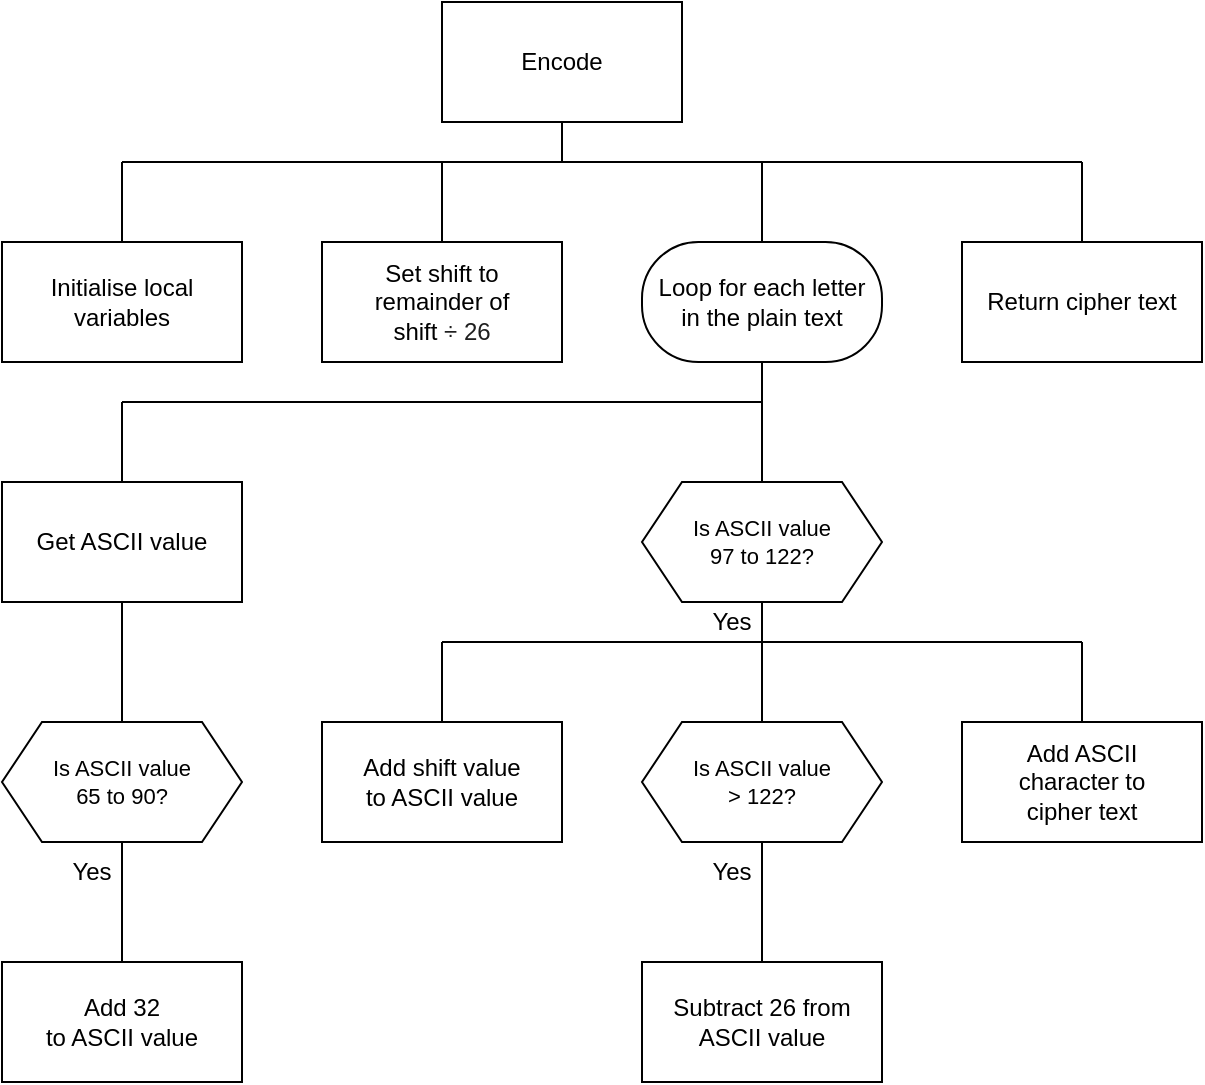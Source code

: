 <mxfile version="24.7.8" pages="4">
  <diagram id="4mQql27QQEsrqSH7kSeR" name="sd">
    <mxGraphModel dx="869" dy="664" grid="1" gridSize="10" guides="1" tooltips="1" connect="1" arrows="1" fold="1" page="1" pageScale="1" pageWidth="1169" pageHeight="827" math="0" shadow="0">
      <root>
        <mxCell id="0" />
        <mxCell id="1" parent="0" />
        <mxCell id="PnTi4dvMfxkBQY3S4DTA-23" style="edgeStyle=orthogonalEdgeStyle;shape=connector;rounded=0;orthogonalLoop=1;jettySize=auto;html=1;labelBackgroundColor=default;strokeColor=default;fontFamily=Helvetica;fontSize=11;fontColor=default;startArrow=none;startFill=0;endArrow=none;endFill=0;" parent="1" source="l5bLHaL3Zh3C_KpgQLBv-1" edge="1">
          <mxGeometry relative="1" as="geometry">
            <mxPoint x="440" y="160" as="targetPoint" />
          </mxGeometry>
        </mxCell>
        <mxCell id="l5bLHaL3Zh3C_KpgQLBv-1" value="Encode" style="rounded=0;whiteSpace=wrap;html=1;" parent="1" vertex="1">
          <mxGeometry x="380" y="80" width="120" height="60" as="geometry" />
        </mxCell>
        <mxCell id="PnTi4dvMfxkBQY3S4DTA-18" style="edgeStyle=orthogonalEdgeStyle;shape=connector;rounded=0;orthogonalLoop=1;jettySize=auto;html=1;exitX=0.5;exitY=0;exitDx=0;exitDy=0;labelBackgroundColor=default;strokeColor=default;fontFamily=Helvetica;fontSize=11;fontColor=default;startArrow=none;startFill=0;endArrow=none;endFill=0;" parent="1" source="nme9xcFP0Zu9OwlZp9ow-1" edge="1">
          <mxGeometry relative="1" as="geometry">
            <mxPoint x="220" y="160" as="targetPoint" />
          </mxGeometry>
        </mxCell>
        <mxCell id="nme9xcFP0Zu9OwlZp9ow-1" value="Initialise local variables" style="rounded=0;whiteSpace=wrap;html=1;" parent="1" vertex="1">
          <mxGeometry x="160" y="200" width="120" height="60" as="geometry" />
        </mxCell>
        <mxCell id="PnTi4dvMfxkBQY3S4DTA-19" style="edgeStyle=orthogonalEdgeStyle;shape=connector;rounded=0;orthogonalLoop=1;jettySize=auto;html=1;exitX=0.5;exitY=0;exitDx=0;exitDy=0;labelBackgroundColor=default;strokeColor=default;fontFamily=Helvetica;fontSize=11;fontColor=default;startArrow=none;startFill=0;endArrow=none;endFill=0;" parent="1" source="naudl5dFCF3qfg-9gcWL-2" edge="1">
          <mxGeometry relative="1" as="geometry">
            <mxPoint x="540" y="160" as="targetPoint" />
          </mxGeometry>
        </mxCell>
        <mxCell id="PnTi4dvMfxkBQY3S4DTA-22" style="edgeStyle=orthogonalEdgeStyle;shape=connector;rounded=0;orthogonalLoop=1;jettySize=auto;html=1;exitX=0.5;exitY=1;exitDx=0;exitDy=0;labelBackgroundColor=default;strokeColor=default;fontFamily=Helvetica;fontSize=11;fontColor=default;startArrow=none;startFill=0;endArrow=none;endFill=0;" parent="1" source="naudl5dFCF3qfg-9gcWL-2" edge="1">
          <mxGeometry relative="1" as="geometry">
            <mxPoint x="540" y="280" as="targetPoint" />
          </mxGeometry>
        </mxCell>
        <mxCell id="naudl5dFCF3qfg-9gcWL-2" value="Loop for each letter&lt;br&gt;in the plain text" style="rounded=1;whiteSpace=wrap;html=1;arcSize=47;" parent="1" vertex="1">
          <mxGeometry x="480" y="200" width="120" height="60" as="geometry" />
        </mxCell>
        <mxCell id="PnTi4dvMfxkBQY3S4DTA-9" style="edgeStyle=orthogonalEdgeStyle;shape=connector;rounded=0;orthogonalLoop=1;jettySize=auto;html=1;exitX=0.5;exitY=1;exitDx=0;exitDy=0;entryX=0.5;entryY=0;entryDx=0;entryDy=0;labelBackgroundColor=default;strokeColor=default;fontFamily=Helvetica;fontSize=11;fontColor=default;startArrow=none;startFill=0;endArrow=none;endFill=0;" parent="1" source="PnTi4dvMfxkBQY3S4DTA-1" target="PnTi4dvMfxkBQY3S4DTA-2" edge="1">
          <mxGeometry relative="1" as="geometry" />
        </mxCell>
        <mxCell id="PnTi4dvMfxkBQY3S4DTA-21" style="edgeStyle=orthogonalEdgeStyle;shape=connector;rounded=0;orthogonalLoop=1;jettySize=auto;html=1;exitX=0.5;exitY=0;exitDx=0;exitDy=0;labelBackgroundColor=default;strokeColor=default;fontFamily=Helvetica;fontSize=11;fontColor=default;startArrow=none;startFill=0;endArrow=none;endFill=0;" parent="1" source="PnTi4dvMfxkBQY3S4DTA-1" edge="1">
          <mxGeometry relative="1" as="geometry">
            <mxPoint x="220" y="280" as="targetPoint" />
          </mxGeometry>
        </mxCell>
        <mxCell id="PnTi4dvMfxkBQY3S4DTA-1" value="&lt;font style=&quot;font-size: 12px;&quot; face=&quot;Helvetica&quot;&gt;Get ASCII value&lt;/font&gt;" style="rounded=0;whiteSpace=wrap;html=1;fontFamily=Lucida Console;fontSize=12;fontColor=default;" parent="1" vertex="1">
          <mxGeometry x="160" y="320" width="120" height="60" as="geometry" />
        </mxCell>
        <mxCell id="PnTi4dvMfxkBQY3S4DTA-10" style="edgeStyle=orthogonalEdgeStyle;shape=connector;rounded=0;orthogonalLoop=1;jettySize=auto;html=1;exitX=0.5;exitY=1;exitDx=0;exitDy=0;entryX=0.5;entryY=0;entryDx=0;entryDy=0;labelBackgroundColor=default;strokeColor=default;fontFamily=Helvetica;fontSize=11;fontColor=default;startArrow=none;startFill=0;endArrow=none;endFill=0;" parent="1" source="PnTi4dvMfxkBQY3S4DTA-2" target="PnTi4dvMfxkBQY3S4DTA-3" edge="1">
          <mxGeometry relative="1" as="geometry" />
        </mxCell>
        <mxCell id="PnTi4dvMfxkBQY3S4DTA-2" value="Is ASCII value&lt;br&gt;65 to 90?" style="shape=hexagon;perimeter=hexagonPerimeter2;whiteSpace=wrap;html=1;fixedSize=1;fontFamily=Helvetica;fontSize=11;fontColor=default;" parent="1" vertex="1">
          <mxGeometry x="160" y="440" width="120" height="60" as="geometry" />
        </mxCell>
        <mxCell id="PnTi4dvMfxkBQY3S4DTA-3" value="&lt;font style=&quot;font-size: 12px;&quot; face=&quot;Helvetica&quot;&gt;Add 32&lt;/font&gt;&lt;div&gt;&lt;font style=&quot;font-size: 12px;&quot; face=&quot;Helvetica&quot;&gt;to ASCII value&lt;/font&gt;&lt;/div&gt;" style="rounded=0;whiteSpace=wrap;html=1;fontFamily=Lucida Console;fontSize=12;fontColor=default;" parent="1" vertex="1">
          <mxGeometry x="160" y="560" width="120" height="60" as="geometry" />
        </mxCell>
        <mxCell id="PnTi4dvMfxkBQY3S4DTA-14" style="edgeStyle=orthogonalEdgeStyle;shape=connector;rounded=0;orthogonalLoop=1;jettySize=auto;html=1;exitX=0.5;exitY=1;exitDx=0;exitDy=0;entryX=0.5;entryY=0;entryDx=0;entryDy=0;labelBackgroundColor=default;strokeColor=default;fontFamily=Helvetica;fontSize=11;fontColor=default;startArrow=none;startFill=0;endArrow=none;endFill=0;" parent="1" source="PnTi4dvMfxkBQY3S4DTA-4" target="PnTi4dvMfxkBQY3S4DTA-6" edge="1">
          <mxGeometry relative="1" as="geometry" />
        </mxCell>
        <mxCell id="PnTi4dvMfxkBQY3S4DTA-20" style="edgeStyle=orthogonalEdgeStyle;shape=connector;rounded=0;orthogonalLoop=1;jettySize=auto;html=1;exitX=0.5;exitY=0;exitDx=0;exitDy=0;labelBackgroundColor=default;strokeColor=default;fontFamily=Helvetica;fontSize=11;fontColor=default;startArrow=none;startFill=0;endArrow=none;endFill=0;" parent="1" source="PnTi4dvMfxkBQY3S4DTA-4" edge="1">
          <mxGeometry relative="1" as="geometry">
            <mxPoint x="540" y="280" as="targetPoint" />
          </mxGeometry>
        </mxCell>
        <mxCell id="PnTi4dvMfxkBQY3S4DTA-4" value="Is ASCII value&lt;br&gt;97 to 122?" style="shape=hexagon;perimeter=hexagonPerimeter2;whiteSpace=wrap;html=1;fixedSize=1;fontFamily=Helvetica;fontSize=11;fontColor=default;" parent="1" vertex="1">
          <mxGeometry x="480" y="320" width="120" height="60" as="geometry" />
        </mxCell>
        <mxCell id="PnTi4dvMfxkBQY3S4DTA-15" style="edgeStyle=orthogonalEdgeStyle;shape=connector;rounded=0;orthogonalLoop=1;jettySize=auto;html=1;exitX=0.5;exitY=0;exitDx=0;exitDy=0;labelBackgroundColor=default;strokeColor=default;fontFamily=Helvetica;fontSize=11;fontColor=default;startArrow=none;startFill=0;endArrow=none;endFill=0;" parent="1" source="PnTi4dvMfxkBQY3S4DTA-5" edge="1">
          <mxGeometry relative="1" as="geometry">
            <mxPoint x="380" y="400" as="targetPoint" />
          </mxGeometry>
        </mxCell>
        <mxCell id="PnTi4dvMfxkBQY3S4DTA-5" value="&lt;font style=&quot;font-size: 12px;&quot; face=&quot;Helvetica&quot;&gt;Add shift value&lt;br&gt;to ASCII value&lt;/font&gt;" style="rounded=0;whiteSpace=wrap;html=1;fontFamily=Lucida Console;fontSize=12;fontColor=default;" parent="1" vertex="1">
          <mxGeometry x="320" y="440" width="120" height="60" as="geometry" />
        </mxCell>
        <mxCell id="PnTi4dvMfxkBQY3S4DTA-13" style="edgeStyle=orthogonalEdgeStyle;shape=connector;rounded=0;orthogonalLoop=1;jettySize=auto;html=1;exitX=0.5;exitY=1;exitDx=0;exitDy=0;entryX=0.5;entryY=0;entryDx=0;entryDy=0;labelBackgroundColor=default;strokeColor=default;fontFamily=Helvetica;fontSize=11;fontColor=default;startArrow=none;startFill=0;endArrow=none;endFill=0;" parent="1" source="PnTi4dvMfxkBQY3S4DTA-6" target="PnTi4dvMfxkBQY3S4DTA-7" edge="1">
          <mxGeometry relative="1" as="geometry" />
        </mxCell>
        <mxCell id="PnTi4dvMfxkBQY3S4DTA-6" value="Is ASCII value&lt;br&gt;&amp;gt; 122?" style="shape=hexagon;perimeter=hexagonPerimeter2;whiteSpace=wrap;html=1;fixedSize=1;fontFamily=Helvetica;fontSize=11;fontColor=default;" parent="1" vertex="1">
          <mxGeometry x="480" y="440" width="120" height="60" as="geometry" />
        </mxCell>
        <mxCell id="PnTi4dvMfxkBQY3S4DTA-7" value="&lt;font style=&quot;font-size: 12px;&quot; face=&quot;Helvetica&quot;&gt;Subtract 26 from&lt;br&gt;ASCII value&lt;/font&gt;" style="rounded=0;whiteSpace=wrap;html=1;fontFamily=Lucida Console;fontSize=12;fontColor=default;" parent="1" vertex="1">
          <mxGeometry x="480" y="560" width="120" height="60" as="geometry" />
        </mxCell>
        <mxCell id="PnTi4dvMfxkBQY3S4DTA-16" style="edgeStyle=orthogonalEdgeStyle;shape=connector;rounded=0;orthogonalLoop=1;jettySize=auto;html=1;exitX=0.5;exitY=0;exitDx=0;exitDy=0;labelBackgroundColor=default;strokeColor=default;fontFamily=Helvetica;fontSize=11;fontColor=default;startArrow=none;startFill=0;endArrow=none;endFill=0;" parent="1" source="PnTi4dvMfxkBQY3S4DTA-8" edge="1">
          <mxGeometry relative="1" as="geometry">
            <mxPoint x="700" y="400" as="targetPoint" />
          </mxGeometry>
        </mxCell>
        <mxCell id="PnTi4dvMfxkBQY3S4DTA-8" value="&lt;font face=&quot;Helvetica&quot;&gt;&lt;span style=&quot;font-size: 12px;&quot;&gt;Add ASCII &lt;br&gt;character to&lt;br&gt;cipher text&lt;/span&gt;&lt;/font&gt;" style="rounded=0;whiteSpace=wrap;html=1;fontFamily=Lucida Console;fontSize=12;fontColor=default;" parent="1" vertex="1">
          <mxGeometry x="640" y="440" width="120" height="60" as="geometry" />
        </mxCell>
        <mxCell id="PnTi4dvMfxkBQY3S4DTA-17" value="" style="endArrow=none;html=1;rounded=0;labelBackgroundColor=default;strokeColor=default;fontFamily=Helvetica;fontSize=11;fontColor=default;shape=connector;" parent="1" edge="1">
          <mxGeometry width="50" height="50" relative="1" as="geometry">
            <mxPoint x="380" y="400" as="sourcePoint" />
            <mxPoint x="700" y="400" as="targetPoint" />
          </mxGeometry>
        </mxCell>
        <mxCell id="PnTi4dvMfxkBQY3S4DTA-24" value="" style="endArrow=none;html=1;rounded=0;labelBackgroundColor=default;strokeColor=default;fontFamily=Helvetica;fontSize=11;fontColor=default;shape=connector;" parent="1" edge="1">
          <mxGeometry width="50" height="50" relative="1" as="geometry">
            <mxPoint x="220" y="280" as="sourcePoint" />
            <mxPoint x="540" y="280" as="targetPoint" />
          </mxGeometry>
        </mxCell>
        <mxCell id="PnTi4dvMfxkBQY3S4DTA-25" value="" style="endArrow=none;html=1;rounded=0;labelBackgroundColor=default;strokeColor=default;fontFamily=Helvetica;fontSize=11;fontColor=default;shape=connector;" parent="1" edge="1">
          <mxGeometry width="50" height="50" relative="1" as="geometry">
            <mxPoint x="220" y="160" as="sourcePoint" />
            <mxPoint x="700" y="160" as="targetPoint" />
          </mxGeometry>
        </mxCell>
        <mxCell id="MsXQw97fwFRbFhlOeUjv-2" style="edgeStyle=orthogonalEdgeStyle;rounded=0;orthogonalLoop=1;jettySize=auto;html=1;exitX=0.5;exitY=0;exitDx=0;exitDy=0;endArrow=none;endFill=0;" parent="1" source="MsXQw97fwFRbFhlOeUjv-1" edge="1">
          <mxGeometry relative="1" as="geometry">
            <mxPoint x="700" y="160" as="targetPoint" />
          </mxGeometry>
        </mxCell>
        <mxCell id="MsXQw97fwFRbFhlOeUjv-1" value="&lt;font face=&quot;Helvetica&quot;&gt;&lt;span style=&quot;font-size: 12px;&quot;&gt;Return cipher text&lt;/span&gt;&lt;/font&gt;" style="rounded=0;whiteSpace=wrap;html=1;fontFamily=Lucida Console;fontSize=12;fontColor=default;" parent="1" vertex="1">
          <mxGeometry x="640" y="200" width="120" height="60" as="geometry" />
        </mxCell>
        <mxCell id="uPzhVEWbCUpj4W8JSAq3-2" style="edgeStyle=orthogonalEdgeStyle;rounded=0;orthogonalLoop=1;jettySize=auto;html=1;exitX=0.5;exitY=0;exitDx=0;exitDy=0;endArrow=none;endFill=0;" parent="1" source="uPzhVEWbCUpj4W8JSAq3-1" edge="1">
          <mxGeometry relative="1" as="geometry">
            <mxPoint x="380" y="160" as="targetPoint" />
          </mxGeometry>
        </mxCell>
        <mxCell id="uPzhVEWbCUpj4W8JSAq3-1" value="&lt;font style=&quot;font-size: 12px;&quot;&gt;&lt;font style=&quot;&quot;&gt;Set shift&amp;nbsp;&lt;/font&gt;&lt;font style=&quot;&quot;&gt;&lt;font style=&quot;&quot; face=&quot;Helvetica&quot;&gt;to&lt;/font&gt;&lt;/font&gt;&lt;/font&gt;&lt;div&gt;&lt;font style=&quot;font-size: 12px;&quot;&gt;&lt;font style=&quot;&quot;&gt;&lt;font style=&quot;&quot; face=&quot;Helvetica&quot;&gt;re&lt;/font&gt;&lt;/font&gt;&lt;font style=&quot;&quot; face=&quot;Helvetica&quot;&gt;mainder&amp;nbsp;&lt;/font&gt;&lt;/font&gt;&lt;span style=&quot;background-color: initial;&quot;&gt;of&lt;/span&gt;&lt;/div&gt;&lt;div&gt;&lt;span style=&quot;background-color: initial;&quot;&gt;shift&amp;nbsp;&lt;/span&gt;&lt;span style=&quot;color: rgb(31, 31, 31); text-align: left; background-color: rgb(255, 255, 255);&quot;&gt;÷ 26&lt;/span&gt;&lt;/div&gt;" style="rounded=0;whiteSpace=wrap;html=1;" parent="1" vertex="1">
          <mxGeometry x="320" y="200" width="120" height="60" as="geometry" />
        </mxCell>
        <mxCell id="7os9UuHnDPL7bhWGJBHW-1" value="Yes" style="text;html=1;align=center;verticalAlign=middle;whiteSpace=wrap;rounded=0;" parent="1" vertex="1">
          <mxGeometry x="180" y="500" width="50" height="30" as="geometry" />
        </mxCell>
        <mxCell id="7os9UuHnDPL7bhWGJBHW-32" value="Yes" style="text;html=1;align=center;verticalAlign=middle;whiteSpace=wrap;rounded=0;" parent="1" vertex="1">
          <mxGeometry x="500" y="380" width="50" height="20" as="geometry" />
        </mxCell>
        <mxCell id="7os9UuHnDPL7bhWGJBHW-34" value="Yes" style="text;html=1;align=center;verticalAlign=middle;whiteSpace=wrap;rounded=0;" parent="1" vertex="1">
          <mxGeometry x="500" y="500" width="50" height="30" as="geometry" />
        </mxCell>
      </root>
    </mxGraphModel>
  </diagram>
  <diagram id="j9v1CMzI2s5wIjUqh_NG" name="sd2">
    <mxGraphModel dx="869" dy="664" grid="1" gridSize="10" guides="1" tooltips="1" connect="1" arrows="1" fold="1" page="1" pageScale="1" pageWidth="827" pageHeight="1169" math="0" shadow="0">
      <root>
        <mxCell id="a64HkmenT_zKooSn4q8b-0" />
        <mxCell id="a64HkmenT_zKooSn4q8b-1" parent="a64HkmenT_zKooSn4q8b-0" />
        <mxCell id="a64HkmenT_zKooSn4q8b-2" style="edgeStyle=orthogonalEdgeStyle;shape=connector;rounded=0;orthogonalLoop=1;jettySize=auto;html=1;labelBackgroundColor=default;strokeColor=default;fontFamily=Helvetica;fontSize=11;fontColor=default;startArrow=none;startFill=0;endArrow=none;endFill=0;exitX=0.5;exitY=1;exitDx=0;exitDy=0;" parent="a64HkmenT_zKooSn4q8b-1" source="a64HkmenT_zKooSn4q8b-3" edge="1">
          <mxGeometry relative="1" as="geometry">
            <mxPoint x="419" y="160" as="targetPoint" />
          </mxGeometry>
        </mxCell>
        <mxCell id="a64HkmenT_zKooSn4q8b-3" value="Decode" style="rounded=0;whiteSpace=wrap;html=1;" parent="a64HkmenT_zKooSn4q8b-1" vertex="1">
          <mxGeometry x="359" y="80" width="120" height="60" as="geometry" />
        </mxCell>
        <mxCell id="a64HkmenT_zKooSn4q8b-4" style="edgeStyle=orthogonalEdgeStyle;shape=connector;rounded=0;orthogonalLoop=1;jettySize=auto;html=1;exitX=0.5;exitY=0;exitDx=0;exitDy=0;labelBackgroundColor=default;strokeColor=default;fontFamily=Helvetica;fontSize=11;fontColor=default;startArrow=none;startFill=0;endArrow=none;endFill=0;" parent="a64HkmenT_zKooSn4q8b-1" source="a64HkmenT_zKooSn4q8b-5" edge="1">
          <mxGeometry relative="1" as="geometry">
            <mxPoint x="180" y="160" as="targetPoint" />
          </mxGeometry>
        </mxCell>
        <mxCell id="a64HkmenT_zKooSn4q8b-5" value="Initialise local variables" style="rounded=0;whiteSpace=wrap;html=1;" parent="a64HkmenT_zKooSn4q8b-1" vertex="1">
          <mxGeometry x="120" y="200" width="120" height="60" as="geometry" />
        </mxCell>
        <mxCell id="a64HkmenT_zKooSn4q8b-6" style="edgeStyle=orthogonalEdgeStyle;shape=connector;rounded=0;orthogonalLoop=1;jettySize=auto;html=1;exitX=0.5;exitY=0;exitDx=0;exitDy=0;labelBackgroundColor=default;strokeColor=default;fontFamily=Helvetica;fontSize=11;fontColor=default;startArrow=none;startFill=0;endArrow=none;endFill=0;" parent="a64HkmenT_zKooSn4q8b-1" source="a64HkmenT_zKooSn4q8b-8" edge="1">
          <mxGeometry relative="1" as="geometry">
            <mxPoint x="500" y="160" as="targetPoint" />
          </mxGeometry>
        </mxCell>
        <mxCell id="LgUnG8IKYTyM7h--CjLK-17" style="edgeStyle=none;shape=connector;rounded=0;orthogonalLoop=1;jettySize=auto;html=1;exitX=0.5;exitY=1;exitDx=0;exitDy=0;strokeColor=default;align=center;verticalAlign=middle;fontFamily=Helvetica;fontSize=11;fontColor=default;labelBackgroundColor=default;endArrow=none;endFill=0;" parent="a64HkmenT_zKooSn4q8b-1" source="a64HkmenT_zKooSn4q8b-8" edge="1">
          <mxGeometry relative="1" as="geometry">
            <mxPoint x="500" y="280" as="targetPoint" />
          </mxGeometry>
        </mxCell>
        <mxCell id="a64HkmenT_zKooSn4q8b-8" value="Loop for each letter&lt;br&gt;in the cipher text" style="rounded=1;whiteSpace=wrap;html=1;arcSize=47;" parent="a64HkmenT_zKooSn4q8b-1" vertex="1">
          <mxGeometry x="440" y="200" width="120" height="60" as="geometry" />
        </mxCell>
        <mxCell id="a64HkmenT_zKooSn4q8b-10" style="edgeStyle=orthogonalEdgeStyle;shape=connector;rounded=0;orthogonalLoop=1;jettySize=auto;html=1;exitX=0.5;exitY=0;exitDx=0;exitDy=0;labelBackgroundColor=default;strokeColor=default;fontFamily=Helvetica;fontSize=11;fontColor=default;startArrow=none;startFill=0;endArrow=none;endFill=0;" parent="a64HkmenT_zKooSn4q8b-1" source="a64HkmenT_zKooSn4q8b-11" edge="1">
          <mxGeometry relative="1" as="geometry">
            <mxPoint x="340" y="280" as="targetPoint" />
          </mxGeometry>
        </mxCell>
        <mxCell id="a64HkmenT_zKooSn4q8b-11" value="&lt;font style=&quot;font-size: 12px;&quot; face=&quot;Helvetica&quot;&gt;Get ASCII value&lt;/font&gt;" style="rounded=0;whiteSpace=wrap;html=1;fontFamily=Lucida Console;fontSize=12;fontColor=default;" parent="a64HkmenT_zKooSn4q8b-1" vertex="1">
          <mxGeometry x="280" y="319" width="120" height="60" as="geometry" />
        </mxCell>
        <mxCell id="LgUnG8IKYTyM7h--CjLK-3" style="rounded=0;orthogonalLoop=1;jettySize=auto;html=1;exitX=0.5;exitY=0;exitDx=0;exitDy=0;entryX=0.5;entryY=1;entryDx=0;entryDy=0;endArrow=none;endFill=0;" parent="a64HkmenT_zKooSn4q8b-1" source="a64HkmenT_zKooSn4q8b-19" target="a64HkmenT_zKooSn4q8b-21" edge="1">
          <mxGeometry relative="1" as="geometry" />
        </mxCell>
        <mxCell id="a64HkmenT_zKooSn4q8b-19" value="&lt;font style=&quot;font-size: 12px;&quot; face=&quot;Helvetica&quot;&gt;Subtract shift value&lt;br&gt;from ASCII value&lt;/font&gt;" style="rounded=0;whiteSpace=wrap;html=1;fontFamily=Lucida Console;fontSize=12;fontColor=default;" parent="a64HkmenT_zKooSn4q8b-1" vertex="1">
          <mxGeometry x="439" y="440" width="120" height="60" as="geometry" />
        </mxCell>
        <mxCell id="LgUnG8IKYTyM7h--CjLK-16" style="edgeStyle=none;shape=connector;rounded=0;orthogonalLoop=1;jettySize=auto;html=1;exitX=0.5;exitY=0;exitDx=0;exitDy=0;strokeColor=default;align=center;verticalAlign=middle;fontFamily=Helvetica;fontSize=11;fontColor=default;labelBackgroundColor=default;endArrow=none;endFill=0;" parent="a64HkmenT_zKooSn4q8b-1" source="a64HkmenT_zKooSn4q8b-21" edge="1">
          <mxGeometry relative="1" as="geometry">
            <mxPoint x="499" y="280" as="targetPoint" />
          </mxGeometry>
        </mxCell>
        <mxCell id="a64HkmenT_zKooSn4q8b-21" value="Is ASCII value&lt;br&gt;65-90 or 97-122?" style="shape=hexagon;perimeter=hexagonPerimeter2;whiteSpace=wrap;html=1;fixedSize=1;fontFamily=Helvetica;fontSize=11;fontColor=default;" parent="a64HkmenT_zKooSn4q8b-1" vertex="1">
          <mxGeometry x="439" y="320" width="120" height="60" as="geometry" />
        </mxCell>
        <mxCell id="LgUnG8IKYTyM7h--CjLK-7" style="edgeStyle=none;shape=connector;rounded=0;orthogonalLoop=1;jettySize=auto;html=1;exitX=0.5;exitY=0;exitDx=0;exitDy=0;strokeColor=default;align=center;verticalAlign=middle;fontFamily=Helvetica;fontSize=11;fontColor=default;labelBackgroundColor=default;endArrow=none;endFill=0;entryX=0.375;entryY=1;entryDx=0;entryDy=0;" parent="a64HkmenT_zKooSn4q8b-1" source="a64HkmenT_zKooSn4q8b-22" target="LgUnG8IKYTyM7h--CjLK-6" edge="1">
          <mxGeometry relative="1" as="geometry">
            <mxPoint x="489" y="630" as="targetPoint" />
          </mxGeometry>
        </mxCell>
        <mxCell id="a64HkmenT_zKooSn4q8b-22" value="&lt;font style=&quot;font-size: 12px;&quot; face=&quot;Helvetica&quot;&gt;Add 26 to&lt;br&gt;ASCII value&lt;/font&gt;" style="rounded=0;whiteSpace=wrap;html=1;fontFamily=Lucida Console;fontSize=12;fontColor=default;" parent="a64HkmenT_zKooSn4q8b-1" vertex="1">
          <mxGeometry x="359" y="680" width="120" height="60" as="geometry" />
        </mxCell>
        <mxCell id="a64HkmenT_zKooSn4q8b-23" style="edgeStyle=orthogonalEdgeStyle;shape=connector;rounded=0;orthogonalLoop=1;jettySize=auto;html=1;exitX=0.5;exitY=0;exitDx=0;exitDy=0;labelBackgroundColor=default;strokeColor=default;fontFamily=Helvetica;fontSize=11;fontColor=default;startArrow=none;startFill=0;endArrow=none;endFill=0;" parent="a64HkmenT_zKooSn4q8b-1" source="a64HkmenT_zKooSn4q8b-24" edge="1">
          <mxGeometry relative="1" as="geometry">
            <mxPoint x="660" y="279" as="targetPoint" />
          </mxGeometry>
        </mxCell>
        <mxCell id="a64HkmenT_zKooSn4q8b-24" value="&lt;font face=&quot;Helvetica&quot;&gt;&lt;span style=&quot;font-size: 12px;&quot;&gt;Add ASCII &lt;br&gt;character to&lt;br&gt;plain text&lt;/span&gt;&lt;/font&gt;" style="rounded=0;whiteSpace=wrap;html=1;fontFamily=Lucida Console;fontSize=12;fontColor=default;" parent="a64HkmenT_zKooSn4q8b-1" vertex="1">
          <mxGeometry x="600" y="319" width="120" height="60" as="geometry" />
        </mxCell>
        <mxCell id="a64HkmenT_zKooSn4q8b-26" value="" style="endArrow=none;html=1;rounded=0;labelBackgroundColor=default;strokeColor=default;fontFamily=Helvetica;fontSize=11;fontColor=default;shape=connector;" parent="a64HkmenT_zKooSn4q8b-1" edge="1">
          <mxGeometry width="50" height="50" relative="1" as="geometry">
            <mxPoint x="340" y="280" as="sourcePoint" />
            <mxPoint x="660" y="280" as="targetPoint" />
          </mxGeometry>
        </mxCell>
        <mxCell id="a64HkmenT_zKooSn4q8b-27" value="" style="endArrow=none;html=1;rounded=0;labelBackgroundColor=default;strokeColor=default;fontFamily=Helvetica;fontSize=11;fontColor=default;shape=connector;" parent="a64HkmenT_zKooSn4q8b-1" edge="1">
          <mxGeometry width="50" height="50" relative="1" as="geometry">
            <mxPoint x="180" y="160" as="sourcePoint" />
            <mxPoint x="660" y="160" as="targetPoint" />
          </mxGeometry>
        </mxCell>
        <mxCell id="a64HkmenT_zKooSn4q8b-28" style="edgeStyle=orthogonalEdgeStyle;rounded=0;orthogonalLoop=1;jettySize=auto;html=1;exitX=0.5;exitY=0;exitDx=0;exitDy=0;endArrow=none;endFill=0;" parent="a64HkmenT_zKooSn4q8b-1" source="a64HkmenT_zKooSn4q8b-29" edge="1">
          <mxGeometry relative="1" as="geometry">
            <mxPoint x="660" y="160" as="targetPoint" />
          </mxGeometry>
        </mxCell>
        <mxCell id="a64HkmenT_zKooSn4q8b-29" value="&lt;font face=&quot;Helvetica&quot;&gt;&lt;span style=&quot;font-size: 12px;&quot;&gt;Return plain text&lt;/span&gt;&lt;/font&gt;" style="rounded=0;whiteSpace=wrap;html=1;fontFamily=Lucida Console;fontSize=12;fontColor=default;" parent="a64HkmenT_zKooSn4q8b-1" vertex="1">
          <mxGeometry x="600" y="200" width="120" height="60" as="geometry" />
        </mxCell>
        <mxCell id="a64HkmenT_zKooSn4q8b-34" value="Yes" style="text;html=1;align=center;verticalAlign=middle;whiteSpace=wrap;rounded=0;" parent="a64HkmenT_zKooSn4q8b-1" vertex="1">
          <mxGeometry x="460" y="379" width="50" height="30" as="geometry" />
        </mxCell>
        <mxCell id="LgUnG8IKYTyM7h--CjLK-12" style="edgeStyle=none;shape=connector;rounded=0;orthogonalLoop=1;jettySize=auto;html=1;exitX=0.625;exitY=1;exitDx=0;exitDy=0;entryX=0.5;entryY=0;entryDx=0;entryDy=0;strokeColor=default;align=center;verticalAlign=middle;fontFamily=Helvetica;fontSize=11;fontColor=default;labelBackgroundColor=default;endArrow=none;endFill=0;" parent="a64HkmenT_zKooSn4q8b-1" source="LgUnG8IKYTyM7h--CjLK-6" target="LgUnG8IKYTyM7h--CjLK-8" edge="1">
          <mxGeometry relative="1" as="geometry" />
        </mxCell>
        <mxCell id="LgUnG8IKYTyM7h--CjLK-15" style="edgeStyle=none;shape=connector;rounded=0;orthogonalLoop=1;jettySize=auto;html=1;exitX=0.5;exitY=0;exitDx=0;exitDy=0;strokeColor=default;align=center;verticalAlign=middle;fontFamily=Helvetica;fontSize=11;fontColor=default;labelBackgroundColor=default;endArrow=none;endFill=0;" parent="a64HkmenT_zKooSn4q8b-1" source="LgUnG8IKYTyM7h--CjLK-6" edge="1">
          <mxGeometry relative="1" as="geometry">
            <mxPoint x="499" y="500" as="targetPoint" />
          </mxGeometry>
        </mxCell>
        <mxCell id="LgUnG8IKYTyM7h--CjLK-6" value="Is ASCII value &amp;lt; 65?" style="shape=hexagon;perimeter=hexagonPerimeter2;whiteSpace=wrap;html=1;fixedSize=1;fontFamily=Helvetica;fontSize=11;fontColor=default;" parent="a64HkmenT_zKooSn4q8b-1" vertex="1">
          <mxGeometry x="439" y="560" width="120" height="60" as="geometry" />
        </mxCell>
        <mxCell id="LgUnG8IKYTyM7h--CjLK-8" value="Is lowercase and&lt;div&gt;ASCII value &amp;lt; 97?&lt;/div&gt;" style="shape=hexagon;perimeter=hexagonPerimeter2;whiteSpace=wrap;html=1;fixedSize=1;fontFamily=Helvetica;fontSize=11;fontColor=default;" parent="a64HkmenT_zKooSn4q8b-1" vertex="1">
          <mxGeometry x="519" y="680" width="120" height="60" as="geometry" />
        </mxCell>
        <mxCell id="LgUnG8IKYTyM7h--CjLK-10" style="edgeStyle=none;shape=connector;rounded=0;orthogonalLoop=1;jettySize=auto;html=1;exitX=0.5;exitY=0;exitDx=0;exitDy=0;entryX=0.5;entryY=1;entryDx=0;entryDy=0;strokeColor=default;align=center;verticalAlign=middle;fontFamily=Helvetica;fontSize=11;fontColor=default;labelBackgroundColor=default;endArrow=none;endFill=0;" parent="a64HkmenT_zKooSn4q8b-1" source="LgUnG8IKYTyM7h--CjLK-9" target="LgUnG8IKYTyM7h--CjLK-8" edge="1">
          <mxGeometry relative="1" as="geometry" />
        </mxCell>
        <mxCell id="LgUnG8IKYTyM7h--CjLK-9" value="&lt;font style=&quot;font-size: 12px;&quot; face=&quot;Helvetica&quot;&gt;Add 26 to&lt;br&gt;ASCII value&lt;/font&gt;" style="rounded=0;whiteSpace=wrap;html=1;fontFamily=Lucida Console;fontSize=12;fontColor=default;" parent="a64HkmenT_zKooSn4q8b-1" vertex="1">
          <mxGeometry x="519" y="800" width="120" height="60" as="geometry" />
        </mxCell>
        <mxCell id="LgUnG8IKYTyM7h--CjLK-11" value="Yes" style="text;html=1;align=center;verticalAlign=middle;whiteSpace=wrap;rounded=0;" parent="a64HkmenT_zKooSn4q8b-1" vertex="1">
          <mxGeometry x="425" y="619" width="50" height="30" as="geometry" />
        </mxCell>
        <mxCell id="LgUnG8IKYTyM7h--CjLK-13" value="No" style="text;html=1;align=center;verticalAlign=middle;whiteSpace=wrap;rounded=0;" parent="a64HkmenT_zKooSn4q8b-1" vertex="1">
          <mxGeometry x="520" y="620" width="50" height="30" as="geometry" />
        </mxCell>
        <mxCell id="LgUnG8IKYTyM7h--CjLK-14" value="Yes" style="text;html=1;align=center;verticalAlign=middle;whiteSpace=wrap;rounded=0;" parent="a64HkmenT_zKooSn4q8b-1" vertex="1">
          <mxGeometry x="539" y="740" width="50" height="30" as="geometry" />
        </mxCell>
        <mxCell id="4sFyr7GqwE_A7bsYEkHL-0" style="rounded=0;orthogonalLoop=1;jettySize=auto;html=1;exitX=0.5;exitY=0;exitDx=0;exitDy=0;entryX=0.5;entryY=1;entryDx=0;entryDy=0;endArrow=none;endFill=0;" parent="a64HkmenT_zKooSn4q8b-1" source="4sFyr7GqwE_A7bsYEkHL-1" target="4sFyr7GqwE_A7bsYEkHL-2" edge="1">
          <mxGeometry relative="1" as="geometry" />
        </mxCell>
        <mxCell id="4sFyr7GqwE_A7bsYEkHL-1" value="&lt;font face=&quot;Helvetica&quot;&gt;Set lowercase&lt;/font&gt;&lt;div&gt;&lt;font face=&quot;Helvetica&quot;&gt;to TRUE&lt;/font&gt;&lt;/div&gt;" style="rounded=0;whiteSpace=wrap;html=1;fontFamily=Lucida Console;fontSize=12;fontColor=default;" parent="a64HkmenT_zKooSn4q8b-1" vertex="1">
          <mxGeometry x="280" y="560" width="120" height="60" as="geometry" />
        </mxCell>
        <mxCell id="4sFyr7GqwE_A7bsYEkHL-4" style="rounded=0;orthogonalLoop=1;jettySize=auto;html=1;exitX=0.5;exitY=0;exitDx=0;exitDy=0;entryX=0.5;entryY=1;entryDx=0;entryDy=0;endArrow=none;endFill=0;" parent="a64HkmenT_zKooSn4q8b-1" source="4sFyr7GqwE_A7bsYEkHL-2" target="a64HkmenT_zKooSn4q8b-11" edge="1">
          <mxGeometry relative="1" as="geometry">
            <mxPoint x="340" y="390" as="targetPoint" />
          </mxGeometry>
        </mxCell>
        <mxCell id="4sFyr7GqwE_A7bsYEkHL-2" value="Is ASCII value&lt;br&gt;97-122?" style="shape=hexagon;perimeter=hexagonPerimeter2;whiteSpace=wrap;html=1;fixedSize=1;fontFamily=Helvetica;fontSize=11;fontColor=default;" parent="a64HkmenT_zKooSn4q8b-1" vertex="1">
          <mxGeometry x="280" y="440" width="120" height="60" as="geometry" />
        </mxCell>
        <mxCell id="4sFyr7GqwE_A7bsYEkHL-3" value="Yes" style="text;html=1;align=center;verticalAlign=middle;whiteSpace=wrap;rounded=0;" parent="a64HkmenT_zKooSn4q8b-1" vertex="1">
          <mxGeometry x="301" y="499" width="50" height="30" as="geometry" />
        </mxCell>
        <mxCell id="m-vyiK8SZtfhqu2yTvPH-1" style="edgeStyle=orthogonalEdgeStyle;rounded=0;orthogonalLoop=1;jettySize=auto;html=1;exitX=0.5;exitY=0;exitDx=0;exitDy=0;endArrow=none;endFill=0;" parent="a64HkmenT_zKooSn4q8b-1" source="m-vyiK8SZtfhqu2yTvPH-0" edge="1">
          <mxGeometry relative="1" as="geometry">
            <mxPoint x="340" y="160" as="targetPoint" />
          </mxGeometry>
        </mxCell>
        <mxCell id="m-vyiK8SZtfhqu2yTvPH-0" value="Set shift&amp;nbsp;&lt;font face=&quot;Helvetica&quot;&gt;to&lt;/font&gt;&lt;div&gt;&lt;font face=&quot;Helvetica&quot;&gt;re&lt;/font&gt;&lt;font face=&quot;Helvetica&quot;&gt;mainder&amp;nbsp;&lt;/font&gt;&lt;span style=&quot;background-color: initial;&quot;&gt;of&lt;/span&gt;&lt;/div&gt;&lt;div&gt;&lt;span style=&quot;background-color: initial;&quot;&gt;key&amp;nbsp;&lt;/span&gt;&lt;span style=&quot;color: rgb(31, 31, 31); text-align: left; background-color: rgb(255, 255, 255);&quot;&gt;÷ 26&lt;/span&gt;&lt;/div&gt;" style="rounded=0;whiteSpace=wrap;html=1;" parent="a64HkmenT_zKooSn4q8b-1" vertex="1">
          <mxGeometry x="280" y="200" width="120" height="60" as="geometry" />
        </mxCell>
      </root>
    </mxGraphModel>
  </diagram>
  <diagram id="uwTM36lVaLbPrCuM3WQW" name="Page-2">
    <mxGraphModel dx="869" dy="664" grid="1" gridSize="10" guides="1" tooltips="1" connect="1" arrows="1" fold="1" page="1" pageScale="1" pageWidth="1169" pageHeight="827" math="0" shadow="0">
      <root>
        <mxCell id="0" />
        <mxCell id="1" parent="0" />
        <mxCell id="SsftGCZtgDBo6R44JhK9-15" style="edgeStyle=orthogonalEdgeStyle;rounded=0;orthogonalLoop=1;jettySize=auto;html=1;exitX=0.5;exitY=1;exitDx=0;exitDy=0;endArrow=none;endFill=0;" parent="1" source="SsftGCZtgDBo6R44JhK9-2" edge="1">
          <mxGeometry relative="1" as="geometry">
            <mxPoint x="420" y="160" as="targetPoint" />
          </mxGeometry>
        </mxCell>
        <mxCell id="SsftGCZtgDBo6R44JhK9-2" value="Caesar Cipher - Encode" style="rounded=0;whiteSpace=wrap;html=1;" parent="1" vertex="1">
          <mxGeometry x="360" y="80" width="120" height="60" as="geometry" />
        </mxCell>
        <mxCell id="ZRL3iSHB8gEITymEOPoa-4" style="edgeStyle=orthogonalEdgeStyle;rounded=0;orthogonalLoop=1;jettySize=auto;html=1;exitX=0.5;exitY=0;exitDx=0;exitDy=0;endArrow=none;endFill=0;" parent="1" source="SsftGCZtgDBo6R44JhK9-3" edge="1">
          <mxGeometry relative="1" as="geometry">
            <mxPoint x="180" y="160" as="targetPoint" />
          </mxGeometry>
        </mxCell>
        <mxCell id="ZRL3iSHB8gEITymEOPoa-5" style="rounded=0;orthogonalLoop=1;jettySize=auto;html=1;exitX=0.75;exitY=1;exitDx=0;exitDy=0;endArrow=block;endFill=1;" parent="1" source="SsftGCZtgDBo6R44JhK9-3" edge="1">
          <mxGeometry relative="1" as="geometry">
            <mxPoint x="210" y="320" as="targetPoint" />
          </mxGeometry>
        </mxCell>
        <mxCell id="SsftGCZtgDBo6R44JhK9-3" value="Get plain text message" style="rounded=0;whiteSpace=wrap;html=1;" parent="1" vertex="1">
          <mxGeometry x="120" y="200" width="120" height="60" as="geometry" />
        </mxCell>
        <mxCell id="SsftGCZtgDBo6R44JhK9-18" style="edgeStyle=orthogonalEdgeStyle;rounded=0;orthogonalLoop=1;jettySize=auto;html=1;exitX=0.5;exitY=0;exitDx=0;exitDy=0;endArrow=none;endFill=0;" parent="1" source="SsftGCZtgDBo6R44JhK9-6" edge="1">
          <mxGeometry relative="1" as="geometry">
            <mxPoint x="340" y="160" as="targetPoint" />
          </mxGeometry>
        </mxCell>
        <mxCell id="ZRL3iSHB8gEITymEOPoa-6" style="edgeStyle=none;rounded=0;orthogonalLoop=1;jettySize=auto;html=1;exitX=0.75;exitY=1;exitDx=0;exitDy=0;endArrow=block;endFill=1;fillColor=#e1d5e7;" parent="1" source="SsftGCZtgDBo6R44JhK9-6" edge="1">
          <mxGeometry relative="1" as="geometry">
            <mxPoint x="370" y="320" as="targetPoint" />
          </mxGeometry>
        </mxCell>
        <mxCell id="SsftGCZtgDBo6R44JhK9-6" value="Get key value" style="rounded=0;whiteSpace=wrap;html=1;" parent="1" vertex="1">
          <mxGeometry x="280" y="200" width="120" height="60" as="geometry" />
        </mxCell>
        <mxCell id="SsftGCZtgDBo6R44JhK9-17" value="" style="endArrow=none;html=1;" parent="1" edge="1">
          <mxGeometry width="50" height="50" relative="1" as="geometry">
            <mxPoint x="180" y="160" as="sourcePoint" />
            <mxPoint x="660" y="160" as="targetPoint" />
          </mxGeometry>
        </mxCell>
        <mxCell id="ZRL3iSHB8gEITymEOPoa-3" style="edgeStyle=orthogonalEdgeStyle;rounded=0;orthogonalLoop=1;jettySize=auto;html=1;exitX=0.5;exitY=0;exitDx=0;exitDy=0;endArrow=none;endFill=0;" parent="1" source="SsftGCZtgDBo6R44JhK9-26" edge="1">
          <mxGeometry relative="1" as="geometry">
            <mxPoint x="660" y="160" as="targetPoint" />
          </mxGeometry>
        </mxCell>
        <mxCell id="ZRL3iSHB8gEITymEOPoa-9" style="edgeStyle=none;rounded=0;orthogonalLoop=1;jettySize=auto;html=1;exitX=0.25;exitY=1;exitDx=0;exitDy=0;endArrow=none;endFill=0;startArrow=block;startFill=1;" parent="1" source="SsftGCZtgDBo6R44JhK9-26" edge="1">
          <mxGeometry relative="1" as="geometry">
            <mxPoint x="630" y="360" as="targetPoint" />
          </mxGeometry>
        </mxCell>
        <mxCell id="SsftGCZtgDBo6R44JhK9-26" value="Display cipher text" style="rounded=0;whiteSpace=wrap;html=1;" parent="1" vertex="1">
          <mxGeometry x="600" y="200" width="120" height="60" as="geometry" />
        </mxCell>
        <mxCell id="ZRL3iSHB8gEITymEOPoa-2" style="edgeStyle=orthogonalEdgeStyle;rounded=0;orthogonalLoop=1;jettySize=auto;html=1;exitX=0.5;exitY=0;exitDx=0;exitDy=0;endArrow=none;endFill=0;" parent="1" source="ZRL3iSHB8gEITymEOPoa-1" edge="1">
          <mxGeometry relative="1" as="geometry">
            <mxPoint x="500" y="160" as="targetPoint" />
          </mxGeometry>
        </mxCell>
        <mxCell id="ZRL3iSHB8gEITymEOPoa-7" style="edgeStyle=none;rounded=0;orthogonalLoop=1;jettySize=auto;html=1;exitX=0.25;exitY=1;exitDx=0;exitDy=0;endArrow=none;endFill=0;startArrow=block;startFill=1;" parent="1" source="ZRL3iSHB8gEITymEOPoa-1" edge="1">
          <mxGeometry relative="1" as="geometry">
            <mxPoint x="470" y="360" as="targetPoint" />
          </mxGeometry>
        </mxCell>
        <mxCell id="ZRL3iSHB8gEITymEOPoa-8" style="edgeStyle=none;rounded=0;orthogonalLoop=1;jettySize=auto;html=1;exitX=0.75;exitY=1;exitDx=0;exitDy=0;endArrow=block;endFill=1;" parent="1" source="ZRL3iSHB8gEITymEOPoa-1" edge="1">
          <mxGeometry relative="1" as="geometry">
            <mxPoint x="530" y="320" as="targetPoint" />
          </mxGeometry>
        </mxCell>
        <mxCell id="ZRL3iSHB8gEITymEOPoa-1" value="Encrypt plain text message" style="rounded=0;whiteSpace=wrap;html=1;" parent="1" vertex="1">
          <mxGeometry x="440" y="200" width="120" height="60" as="geometry" />
        </mxCell>
        <mxCell id="ZRL3iSHB8gEITymEOPoa-10" value="plainText" style="text;html=1;strokeColor=none;fillColor=none;align=center;verticalAlign=middle;whiteSpace=wrap;rounded=0;" parent="1" vertex="1">
          <mxGeometry x="190" y="320" width="40" height="20" as="geometry" />
        </mxCell>
        <mxCell id="ZRL3iSHB8gEITymEOPoa-11" value="key" style="text;html=1;strokeColor=none;fillColor=none;align=center;verticalAlign=middle;whiteSpace=wrap;rounded=0;" parent="1" vertex="1">
          <mxGeometry x="350" y="320" width="40" height="20" as="geometry" />
        </mxCell>
        <mxCell id="ZRL3iSHB8gEITymEOPoa-12" value="cipherText" style="text;html=1;strokeColor=none;fillColor=none;align=center;verticalAlign=middle;whiteSpace=wrap;rounded=0;" parent="1" vertex="1">
          <mxGeometry x="510" y="320" width="40" height="20" as="geometry" />
        </mxCell>
        <mxCell id="ZRL3iSHB8gEITymEOPoa-13" value="cipherText" style="text;html=1;strokeColor=none;fillColor=none;align=center;verticalAlign=middle;whiteSpace=wrap;rounded=0;" parent="1" vertex="1">
          <mxGeometry x="610" y="360" width="40" height="20" as="geometry" />
        </mxCell>
        <mxCell id="ZRL3iSHB8gEITymEOPoa-15" value="plainText, key" style="text;html=1;strokeColor=none;fillColor=none;align=center;verticalAlign=middle;whiteSpace=wrap;rounded=0;" parent="1" vertex="1">
          <mxGeometry x="430" y="360" width="80" height="20" as="geometry" />
        </mxCell>
      </root>
    </mxGraphModel>
  </diagram>
  <diagram id="bA35DgrzmFnXP9mXUqBx" name="function">
    <mxGraphModel dx="869" dy="664" grid="1" gridSize="10" guides="1" tooltips="1" connect="1" arrows="1" fold="1" page="1" pageScale="1" pageWidth="1169" pageHeight="827" math="0" shadow="0">
      <root>
        <mxCell id="0" />
        <mxCell id="1" parent="0" />
        <mxCell id="KOdq0aEJ3bhY2r8L5KYj-3" style="edgeStyle=orthogonalEdgeStyle;rounded=0;orthogonalLoop=1;jettySize=auto;html=1;exitX=0;exitY=0.5;exitDx=0;exitDy=0;endArrow=none;endFill=0;startArrow=block;startFill=1;" parent="1" source="KOdq0aEJ3bhY2r8L5KYj-1" edge="1">
          <mxGeometry relative="1" as="geometry">
            <mxPoint x="240" y="280" as="targetPoint" />
          </mxGeometry>
        </mxCell>
        <mxCell id="KOdq0aEJ3bhY2r8L5KYj-4" style="edgeStyle=orthogonalEdgeStyle;shape=connector;rounded=0;orthogonalLoop=1;jettySize=auto;html=1;exitX=1;exitY=0.5;exitDx=0;exitDy=0;labelBackgroundColor=default;strokeColor=default;fontFamily=Helvetica;fontSize=11;fontColor=default;endArrow=block;endFill=1;" parent="1" source="KOdq0aEJ3bhY2r8L5KYj-1" edge="1">
          <mxGeometry relative="1" as="geometry">
            <mxPoint x="560" y="280" as="targetPoint" />
          </mxGeometry>
        </mxCell>
        <mxCell id="KOdq0aEJ3bhY2r8L5KYj-1" value="encode(text, key)" style="rounded=0;whiteSpace=wrap;html=1;" parent="1" vertex="1">
          <mxGeometry x="340" y="250" width="120" height="60" as="geometry" />
        </mxCell>
        <mxCell id="KOdq0aEJ3bhY2r8L5KYj-5" value="&lt;font style=&quot;font-size: 12px;&quot; face=&quot;Lucida Console&quot;&gt;&quot;Hello!&quot;, 1&lt;/font&gt;" style="text;html=1;strokeColor=none;fillColor=none;align=left;verticalAlign=middle;whiteSpace=wrap;rounded=0;fontFamily=Helvetica;fontSize=11;fontColor=default;" parent="1" vertex="1">
          <mxGeometry x="240" y="250" width="90" height="30" as="geometry" />
        </mxCell>
        <mxCell id="KOdq0aEJ3bhY2r8L5KYj-6" value="&lt;font style=&quot;font-size: 12px;&quot; face=&quot;Lucida Console&quot;&gt;&quot;ifmmp&quot;&lt;/font&gt;" style="text;html=1;strokeColor=none;fillColor=none;align=right;verticalAlign=middle;whiteSpace=wrap;rounded=0;fontFamily=Helvetica;fontSize=11;fontColor=default;" parent="1" vertex="1">
          <mxGeometry x="500" y="250" width="60" height="30" as="geometry" />
        </mxCell>
        <mxCell id="KOdq0aEJ3bhY2r8L5KYj-8" style="edgeStyle=orthogonalEdgeStyle;rounded=0;orthogonalLoop=1;jettySize=auto;html=1;exitX=0;exitY=0.5;exitDx=0;exitDy=0;endArrow=none;endFill=0;startArrow=block;startFill=1;" parent="1" source="KOdq0aEJ3bhY2r8L5KYj-10" edge="1">
          <mxGeometry relative="1" as="geometry">
            <mxPoint x="240" y="390" as="targetPoint" />
          </mxGeometry>
        </mxCell>
        <mxCell id="KOdq0aEJ3bhY2r8L5KYj-9" style="edgeStyle=orthogonalEdgeStyle;shape=connector;rounded=0;orthogonalLoop=1;jettySize=auto;html=1;exitX=1;exitY=0.5;exitDx=0;exitDy=0;labelBackgroundColor=default;strokeColor=default;fontFamily=Helvetica;fontSize=11;fontColor=default;endArrow=block;endFill=1;" parent="1" source="KOdq0aEJ3bhY2r8L5KYj-10" edge="1">
          <mxGeometry relative="1" as="geometry">
            <mxPoint x="560" y="390" as="targetPoint" />
          </mxGeometry>
        </mxCell>
        <mxCell id="KOdq0aEJ3bhY2r8L5KYj-10" value="encode(text, key)" style="rounded=0;whiteSpace=wrap;html=1;" parent="1" vertex="1">
          <mxGeometry x="340" y="360" width="120" height="60" as="geometry" />
        </mxCell>
        <mxCell id="KOdq0aEJ3bhY2r8L5KYj-11" value="&lt;font style=&quot;font-size: 12px;&quot; face=&quot;Lucida Console&quot;&gt;&quot;abc XYZ&quot;, 3&lt;/font&gt;" style="text;html=1;strokeColor=none;fillColor=none;align=left;verticalAlign=middle;whiteSpace=wrap;rounded=0;fontFamily=Helvetica;fontSize=11;fontColor=default;" parent="1" vertex="1">
          <mxGeometry x="240" y="360" width="90" height="30" as="geometry" />
        </mxCell>
        <mxCell id="KOdq0aEJ3bhY2r8L5KYj-12" value="&lt;font style=&quot;font-size: 12px;&quot; face=&quot;Lucida Console&quot;&gt;&quot;defabc&quot;&lt;/font&gt;" style="text;html=1;strokeColor=none;fillColor=none;align=right;verticalAlign=middle;whiteSpace=wrap;rounded=0;fontFamily=Helvetica;fontSize=11;fontColor=default;" parent="1" vertex="1">
          <mxGeometry x="500" y="360" width="60" height="30" as="geometry" />
        </mxCell>
      </root>
    </mxGraphModel>
  </diagram>
</mxfile>
